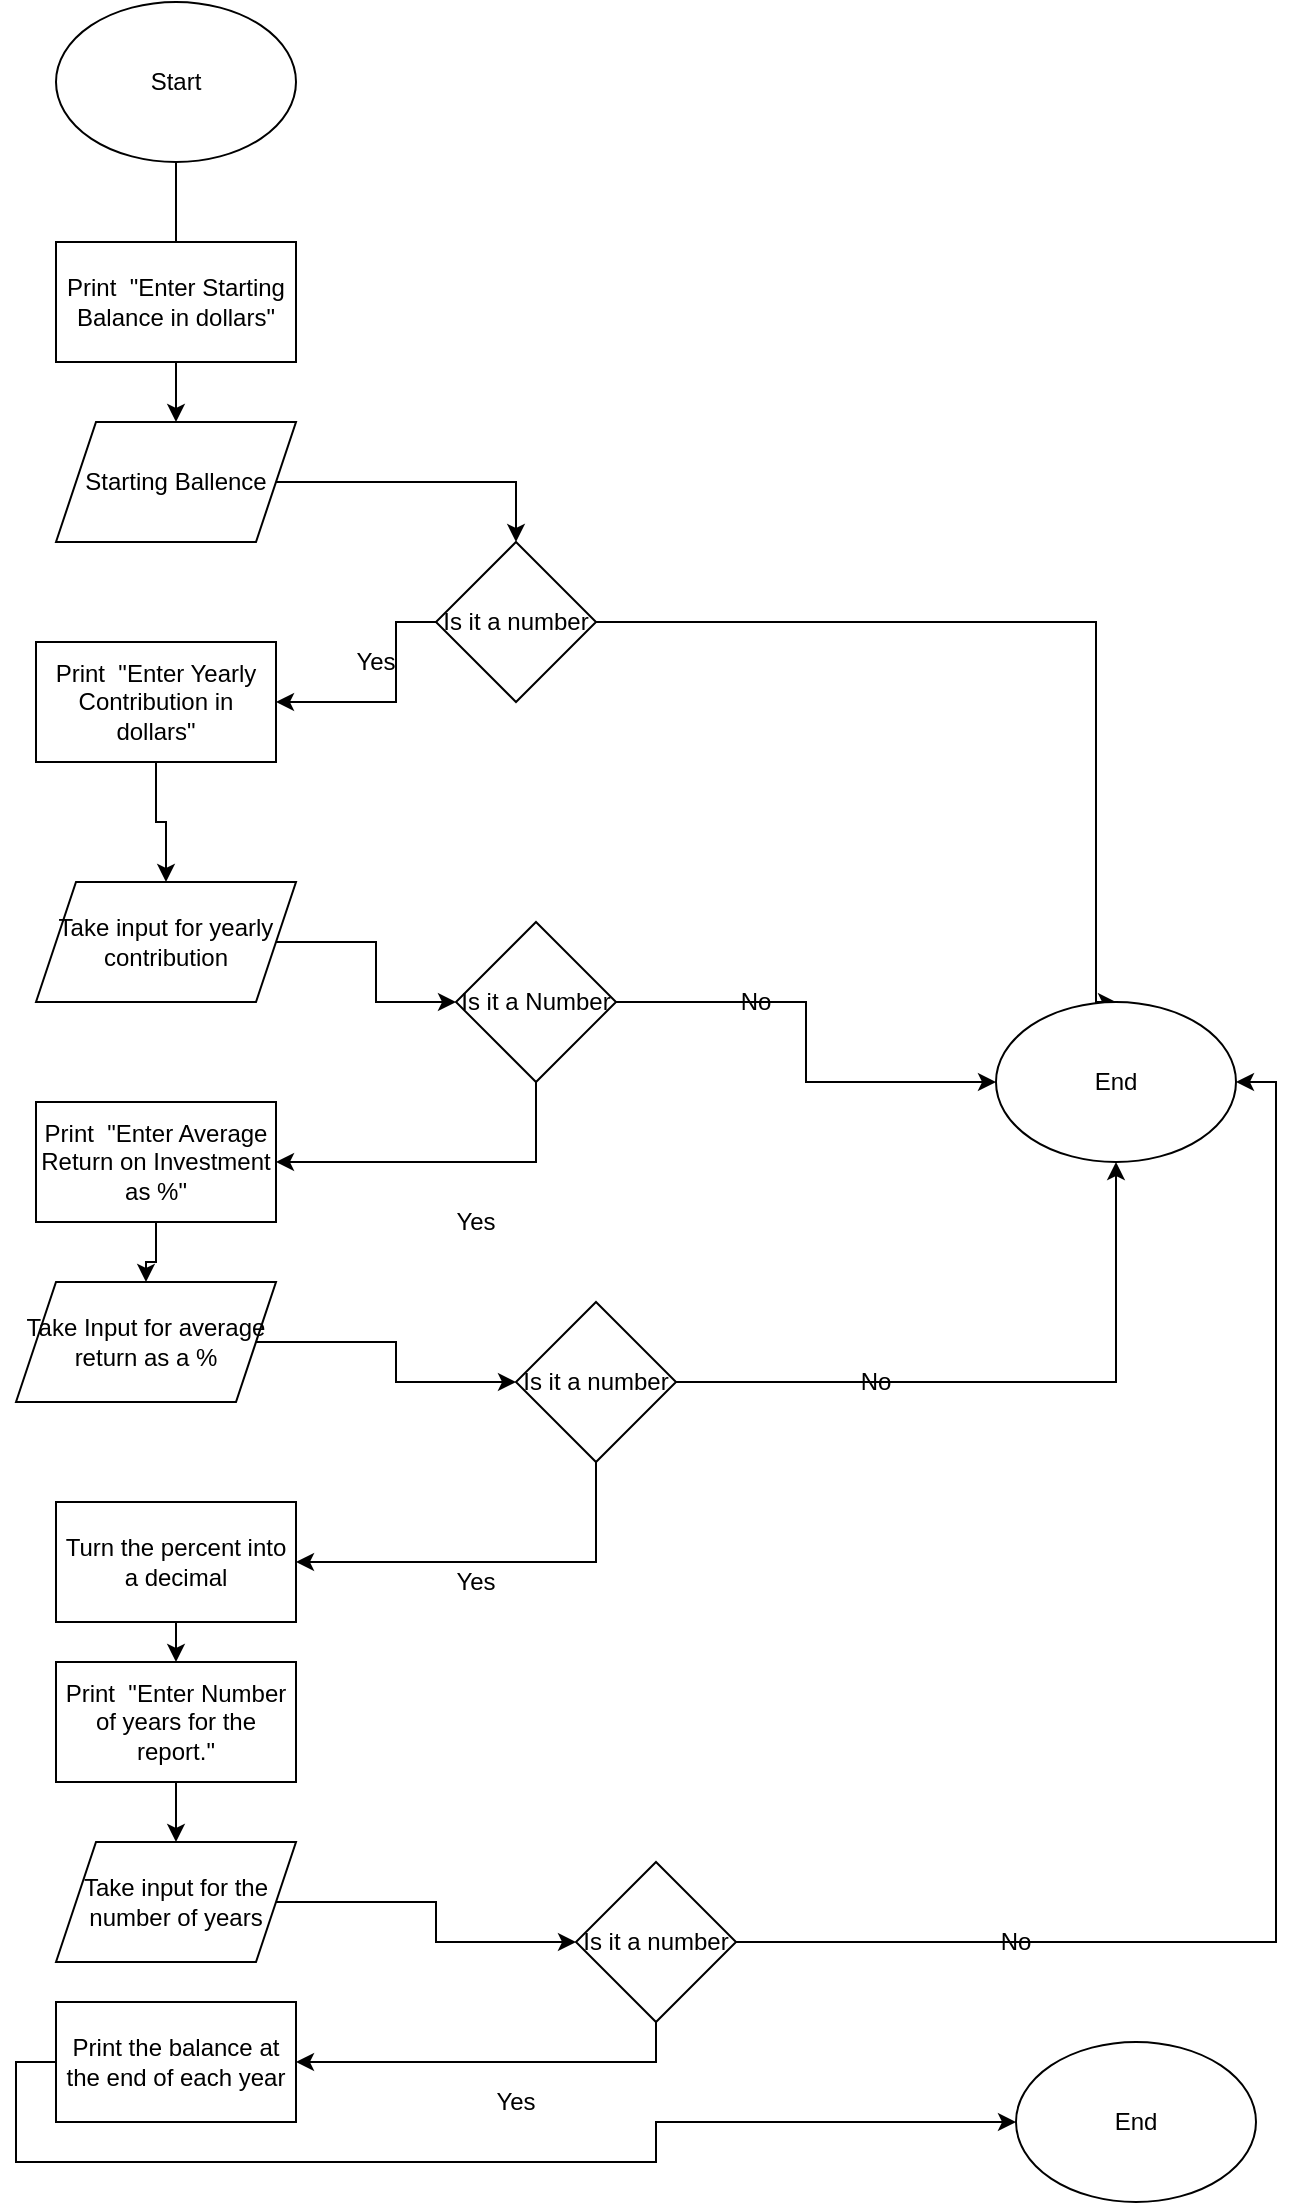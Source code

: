 <mxfile version="13.7.3" type="github">
  <diagram id="QJZSinkK2FsxAQ3xHx37" name="Page-1">
    <mxGraphModel dx="1422" dy="745" grid="1" gridSize="10" guides="1" tooltips="1" connect="1" arrows="1" fold="1" page="1" pageScale="1" pageWidth="850" pageHeight="1100" math="0" shadow="0">
      <root>
        <mxCell id="0" />
        <mxCell id="1" parent="0" />
        <mxCell id="JYR65KKjqt2kT8zwGB6u-4" style="edgeStyle=orthogonalEdgeStyle;rounded=0;orthogonalLoop=1;jettySize=auto;html=1;" parent="1" source="JYR65KKjqt2kT8zwGB6u-1" edge="1">
          <mxGeometry relative="1" as="geometry">
            <mxPoint x="170" y="180" as="targetPoint" />
          </mxGeometry>
        </mxCell>
        <mxCell id="JYR65KKjqt2kT8zwGB6u-1" value="Start" style="ellipse;whiteSpace=wrap;html=1;" parent="1" vertex="1">
          <mxGeometry x="110" width="120" height="80" as="geometry" />
        </mxCell>
        <mxCell id="Hc7OhE6wB37xgQRm1Z9K-6" style="edgeStyle=orthogonalEdgeStyle;rounded=0;orthogonalLoop=1;jettySize=auto;html=1;exitX=0.5;exitY=1;exitDx=0;exitDy=0;entryX=0.5;entryY=0;entryDx=0;entryDy=0;" edge="1" parent="1" source="JYR65KKjqt2kT8zwGB6u-8" target="JYR65KKjqt2kT8zwGB6u-10">
          <mxGeometry relative="1" as="geometry" />
        </mxCell>
        <mxCell id="JYR65KKjqt2kT8zwGB6u-8" value="Print&amp;nbsp; &quot;Enter Starting Balance in dollars&quot;" style="rounded=0;whiteSpace=wrap;html=1;" parent="1" vertex="1">
          <mxGeometry x="110" y="120" width="120" height="60" as="geometry" />
        </mxCell>
        <mxCell id="Hc7OhE6wB37xgQRm1Z9K-24" style="edgeStyle=orthogonalEdgeStyle;rounded=0;orthogonalLoop=1;jettySize=auto;html=1;exitX=1;exitY=0.5;exitDx=0;exitDy=0;entryX=0.5;entryY=0;entryDx=0;entryDy=0;" edge="1" parent="1" source="JYR65KKjqt2kT8zwGB6u-10" target="Hc7OhE6wB37xgQRm1Z9K-21">
          <mxGeometry relative="1" as="geometry" />
        </mxCell>
        <mxCell id="JYR65KKjqt2kT8zwGB6u-10" value="Starting Ballence" style="shape=parallelogram;perimeter=parallelogramPerimeter;whiteSpace=wrap;html=1;fixedSize=1;" parent="1" vertex="1">
          <mxGeometry x="110" y="210" width="120" height="60" as="geometry" />
        </mxCell>
        <mxCell id="Hc7OhE6wB37xgQRm1Z9K-3" style="edgeStyle=orthogonalEdgeStyle;rounded=0;orthogonalLoop=1;jettySize=auto;html=1;entryX=0.5;entryY=0;entryDx=0;entryDy=0;" edge="1" parent="1" source="Hc7OhE6wB37xgQRm1Z9K-1" target="Hc7OhE6wB37xgQRm1Z9K-2">
          <mxGeometry relative="1" as="geometry" />
        </mxCell>
        <mxCell id="Hc7OhE6wB37xgQRm1Z9K-1" value="Print&amp;nbsp; &quot;Enter Yearly Contribution in dollars&quot;" style="rounded=0;whiteSpace=wrap;html=1;" vertex="1" parent="1">
          <mxGeometry x="100" y="320" width="120" height="60" as="geometry" />
        </mxCell>
        <mxCell id="Hc7OhE6wB37xgQRm1Z9K-32" style="edgeStyle=orthogonalEdgeStyle;rounded=0;orthogonalLoop=1;jettySize=auto;html=1;exitX=1;exitY=0.5;exitDx=0;exitDy=0;entryX=0;entryY=0.5;entryDx=0;entryDy=0;" edge="1" parent="1" source="Hc7OhE6wB37xgQRm1Z9K-2" target="Hc7OhE6wB37xgQRm1Z9K-22">
          <mxGeometry relative="1" as="geometry">
            <mxPoint x="380" y="500" as="targetPoint" />
          </mxGeometry>
        </mxCell>
        <mxCell id="Hc7OhE6wB37xgQRm1Z9K-2" value="Take input for yearly contribution" style="shape=parallelogram;perimeter=parallelogramPerimeter;whiteSpace=wrap;html=1;fixedSize=1;" vertex="1" parent="1">
          <mxGeometry x="100" y="440" width="130" height="60" as="geometry" />
        </mxCell>
        <mxCell id="Hc7OhE6wB37xgQRm1Z9K-10" style="edgeStyle=orthogonalEdgeStyle;rounded=0;orthogonalLoop=1;jettySize=auto;html=1;entryX=0.5;entryY=0;entryDx=0;entryDy=0;" edge="1" parent="1" source="Hc7OhE6wB37xgQRm1Z9K-7" target="Hc7OhE6wB37xgQRm1Z9K-9">
          <mxGeometry relative="1" as="geometry" />
        </mxCell>
        <mxCell id="Hc7OhE6wB37xgQRm1Z9K-7" value="Print&amp;nbsp; &quot;Enter Average Return on Investment as %&quot;" style="rounded=0;whiteSpace=wrap;html=1;" vertex="1" parent="1">
          <mxGeometry x="100" y="550" width="120" height="60" as="geometry" />
        </mxCell>
        <mxCell id="Hc7OhE6wB37xgQRm1Z9K-37" style="edgeStyle=orthogonalEdgeStyle;rounded=0;orthogonalLoop=1;jettySize=auto;html=1;exitX=1;exitY=0.5;exitDx=0;exitDy=0;entryX=0;entryY=0.5;entryDx=0;entryDy=0;" edge="1" parent="1" source="Hc7OhE6wB37xgQRm1Z9K-9" target="Hc7OhE6wB37xgQRm1Z9K-23">
          <mxGeometry relative="1" as="geometry" />
        </mxCell>
        <mxCell id="Hc7OhE6wB37xgQRm1Z9K-9" value="Take Input for average return as a %" style="shape=parallelogram;perimeter=parallelogramPerimeter;whiteSpace=wrap;html=1;fixedSize=1;" vertex="1" parent="1">
          <mxGeometry x="90" y="640" width="130" height="60" as="geometry" />
        </mxCell>
        <mxCell id="Hc7OhE6wB37xgQRm1Z9K-14" style="edgeStyle=orthogonalEdgeStyle;rounded=0;orthogonalLoop=1;jettySize=auto;html=1;exitX=0.5;exitY=1;exitDx=0;exitDy=0;entryX=0.5;entryY=0;entryDx=0;entryDy=0;" edge="1" parent="1" source="Hc7OhE6wB37xgQRm1Z9K-11" target="Hc7OhE6wB37xgQRm1Z9K-13">
          <mxGeometry relative="1" as="geometry" />
        </mxCell>
        <mxCell id="Hc7OhE6wB37xgQRm1Z9K-11" value="Print&amp;nbsp; &quot;Enter Number of years for the report.&quot;" style="rounded=0;whiteSpace=wrap;html=1;" vertex="1" parent="1">
          <mxGeometry x="110" y="830" width="120" height="60" as="geometry" />
        </mxCell>
        <mxCell id="Hc7OhE6wB37xgQRm1Z9K-43" style="edgeStyle=orthogonalEdgeStyle;rounded=0;orthogonalLoop=1;jettySize=auto;html=1;exitX=1;exitY=0.5;exitDx=0;exitDy=0;entryX=0;entryY=0.5;entryDx=0;entryDy=0;" edge="1" parent="1" source="Hc7OhE6wB37xgQRm1Z9K-13" target="Hc7OhE6wB37xgQRm1Z9K-42">
          <mxGeometry relative="1" as="geometry" />
        </mxCell>
        <mxCell id="Hc7OhE6wB37xgQRm1Z9K-13" value="Take input for the number of years" style="shape=parallelogram;perimeter=parallelogramPerimeter;whiteSpace=wrap;html=1;fixedSize=1;" vertex="1" parent="1">
          <mxGeometry x="110" y="920" width="120" height="60" as="geometry" />
        </mxCell>
        <mxCell id="Hc7OhE6wB37xgQRm1Z9K-18" style="edgeStyle=orthogonalEdgeStyle;rounded=0;orthogonalLoop=1;jettySize=auto;html=1;exitX=0.5;exitY=1;exitDx=0;exitDy=0;entryX=0.5;entryY=0;entryDx=0;entryDy=0;" edge="1" parent="1" source="Hc7OhE6wB37xgQRm1Z9K-15" target="Hc7OhE6wB37xgQRm1Z9K-11">
          <mxGeometry relative="1" as="geometry" />
        </mxCell>
        <mxCell id="Hc7OhE6wB37xgQRm1Z9K-15" value="Turn the percent into a decimal" style="rounded=0;whiteSpace=wrap;html=1;" vertex="1" parent="1">
          <mxGeometry x="110" y="750" width="120" height="60" as="geometry" />
        </mxCell>
        <mxCell id="Hc7OhE6wB37xgQRm1Z9K-52" style="edgeStyle=orthogonalEdgeStyle;rounded=0;orthogonalLoop=1;jettySize=auto;html=1;exitX=0;exitY=0.5;exitDx=0;exitDy=0;entryX=0;entryY=0.5;entryDx=0;entryDy=0;" edge="1" parent="1" source="Hc7OhE6wB37xgQRm1Z9K-19" target="Hc7OhE6wB37xgQRm1Z9K-50">
          <mxGeometry relative="1" as="geometry" />
        </mxCell>
        <mxCell id="Hc7OhE6wB37xgQRm1Z9K-19" value="Print the balance at the end of each year" style="rounded=0;whiteSpace=wrap;html=1;" vertex="1" parent="1">
          <mxGeometry x="110" y="1000" width="120" height="60" as="geometry" />
        </mxCell>
        <mxCell id="Hc7OhE6wB37xgQRm1Z9K-28" style="edgeStyle=orthogonalEdgeStyle;rounded=0;orthogonalLoop=1;jettySize=auto;html=1;exitX=1;exitY=0.5;exitDx=0;exitDy=0;entryX=0.5;entryY=0;entryDx=0;entryDy=0;" edge="1" parent="1" source="Hc7OhE6wB37xgQRm1Z9K-21" target="Hc7OhE6wB37xgQRm1Z9K-27">
          <mxGeometry relative="1" as="geometry">
            <mxPoint x="460" y="310" as="sourcePoint" />
            <mxPoint x="630" y="300" as="targetPoint" />
            <Array as="points">
              <mxPoint x="630" y="310" />
              <mxPoint x="630" y="500" />
            </Array>
          </mxGeometry>
        </mxCell>
        <mxCell id="Hc7OhE6wB37xgQRm1Z9K-21" value="Is it a number" style="rhombus;whiteSpace=wrap;html=1;" vertex="1" parent="1">
          <mxGeometry x="300" y="270" width="80" height="80" as="geometry" />
        </mxCell>
        <mxCell id="Hc7OhE6wB37xgQRm1Z9K-33" style="edgeStyle=orthogonalEdgeStyle;rounded=0;orthogonalLoop=1;jettySize=auto;html=1;exitX=1;exitY=0.5;exitDx=0;exitDy=0;entryX=0;entryY=0.5;entryDx=0;entryDy=0;" edge="1" parent="1" source="Hc7OhE6wB37xgQRm1Z9K-22" target="Hc7OhE6wB37xgQRm1Z9K-27">
          <mxGeometry relative="1" as="geometry" />
        </mxCell>
        <mxCell id="Hc7OhE6wB37xgQRm1Z9K-34" style="edgeStyle=orthogonalEdgeStyle;rounded=0;orthogonalLoop=1;jettySize=auto;html=1;exitX=0.5;exitY=1;exitDx=0;exitDy=0;entryX=1;entryY=0.5;entryDx=0;entryDy=0;" edge="1" parent="1" source="Hc7OhE6wB37xgQRm1Z9K-22" target="Hc7OhE6wB37xgQRm1Z9K-7">
          <mxGeometry relative="1" as="geometry" />
        </mxCell>
        <mxCell id="Hc7OhE6wB37xgQRm1Z9K-22" value="Is it a Number" style="rhombus;whiteSpace=wrap;html=1;" vertex="1" parent="1">
          <mxGeometry x="310" y="460" width="80" height="80" as="geometry" />
        </mxCell>
        <mxCell id="Hc7OhE6wB37xgQRm1Z9K-38" style="edgeStyle=orthogonalEdgeStyle;rounded=0;orthogonalLoop=1;jettySize=auto;html=1;exitX=1;exitY=0.5;exitDx=0;exitDy=0;entryX=0.5;entryY=1;entryDx=0;entryDy=0;" edge="1" parent="1" source="Hc7OhE6wB37xgQRm1Z9K-23" target="Hc7OhE6wB37xgQRm1Z9K-27">
          <mxGeometry relative="1" as="geometry" />
        </mxCell>
        <mxCell id="Hc7OhE6wB37xgQRm1Z9K-39" style="edgeStyle=orthogonalEdgeStyle;rounded=0;orthogonalLoop=1;jettySize=auto;html=1;exitX=0.5;exitY=1;exitDx=0;exitDy=0;entryX=1;entryY=0.5;entryDx=0;entryDy=0;" edge="1" parent="1" source="Hc7OhE6wB37xgQRm1Z9K-23" target="Hc7OhE6wB37xgQRm1Z9K-15">
          <mxGeometry relative="1" as="geometry" />
        </mxCell>
        <mxCell id="Hc7OhE6wB37xgQRm1Z9K-23" value="Is it a number" style="rhombus;whiteSpace=wrap;html=1;" vertex="1" parent="1">
          <mxGeometry x="340" y="650" width="80" height="80" as="geometry" />
        </mxCell>
        <mxCell id="Hc7OhE6wB37xgQRm1Z9K-27" value="End" style="ellipse;whiteSpace=wrap;html=1;" vertex="1" parent="1">
          <mxGeometry x="580" y="500" width="120" height="80" as="geometry" />
        </mxCell>
        <mxCell id="Hc7OhE6wB37xgQRm1Z9K-35" value="Yes" style="text;html=1;strokeColor=none;fillColor=none;align=center;verticalAlign=middle;whiteSpace=wrap;rounded=0;" vertex="1" parent="1">
          <mxGeometry x="300" y="600" width="40" height="20" as="geometry" />
        </mxCell>
        <mxCell id="Hc7OhE6wB37xgQRm1Z9K-36" value="No" style="text;html=1;strokeColor=none;fillColor=none;align=center;verticalAlign=middle;whiteSpace=wrap;rounded=0;" vertex="1" parent="1">
          <mxGeometry x="440" y="490" width="40" height="20" as="geometry" />
        </mxCell>
        <mxCell id="Hc7OhE6wB37xgQRm1Z9K-40" value="Yes" style="text;html=1;strokeColor=none;fillColor=none;align=center;verticalAlign=middle;whiteSpace=wrap;rounded=0;" vertex="1" parent="1">
          <mxGeometry x="300" y="780" width="40" height="20" as="geometry" />
        </mxCell>
        <mxCell id="Hc7OhE6wB37xgQRm1Z9K-41" value="No" style="text;html=1;strokeColor=none;fillColor=none;align=center;verticalAlign=middle;whiteSpace=wrap;rounded=0;" vertex="1" parent="1">
          <mxGeometry x="500" y="680" width="40" height="20" as="geometry" />
        </mxCell>
        <mxCell id="Hc7OhE6wB37xgQRm1Z9K-44" style="edgeStyle=orthogonalEdgeStyle;rounded=0;orthogonalLoop=1;jettySize=auto;html=1;exitX=0.5;exitY=1;exitDx=0;exitDy=0;entryX=1;entryY=0.5;entryDx=0;entryDy=0;" edge="1" parent="1" source="Hc7OhE6wB37xgQRm1Z9K-42" target="Hc7OhE6wB37xgQRm1Z9K-19">
          <mxGeometry relative="1" as="geometry" />
        </mxCell>
        <mxCell id="Hc7OhE6wB37xgQRm1Z9K-45" style="edgeStyle=orthogonalEdgeStyle;rounded=0;orthogonalLoop=1;jettySize=auto;html=1;exitX=1;exitY=0.5;exitDx=0;exitDy=0;entryX=1;entryY=0.5;entryDx=0;entryDy=0;" edge="1" parent="1" source="Hc7OhE6wB37xgQRm1Z9K-42" target="Hc7OhE6wB37xgQRm1Z9K-27">
          <mxGeometry relative="1" as="geometry" />
        </mxCell>
        <mxCell id="Hc7OhE6wB37xgQRm1Z9K-42" value="Is it a number" style="rhombus;whiteSpace=wrap;html=1;" vertex="1" parent="1">
          <mxGeometry x="370" y="930" width="80" height="80" as="geometry" />
        </mxCell>
        <mxCell id="Hc7OhE6wB37xgQRm1Z9K-46" value="No" style="text;html=1;strokeColor=none;fillColor=none;align=center;verticalAlign=middle;whiteSpace=wrap;rounded=0;" vertex="1" parent="1">
          <mxGeometry x="570" y="960" width="40" height="20" as="geometry" />
        </mxCell>
        <mxCell id="Hc7OhE6wB37xgQRm1Z9K-47" value="Yes" style="text;html=1;strokeColor=none;fillColor=none;align=center;verticalAlign=middle;whiteSpace=wrap;rounded=0;" vertex="1" parent="1">
          <mxGeometry x="320" y="1040" width="40" height="20" as="geometry" />
        </mxCell>
        <mxCell id="Hc7OhE6wB37xgQRm1Z9K-48" style="edgeStyle=orthogonalEdgeStyle;rounded=0;orthogonalLoop=1;jettySize=auto;html=1;exitX=0;exitY=0.5;exitDx=0;exitDy=0;entryX=1;entryY=0.5;entryDx=0;entryDy=0;" edge="1" parent="1" source="Hc7OhE6wB37xgQRm1Z9K-21" target="Hc7OhE6wB37xgQRm1Z9K-1">
          <mxGeometry relative="1" as="geometry">
            <mxPoint x="300" y="310" as="sourcePoint" />
            <mxPoint x="275" y="340" as="targetPoint" />
            <Array as="points">
              <mxPoint x="280" y="310" />
              <mxPoint x="280" y="350" />
            </Array>
          </mxGeometry>
        </mxCell>
        <mxCell id="Hc7OhE6wB37xgQRm1Z9K-49" value="Yes" style="text;html=1;strokeColor=none;fillColor=none;align=center;verticalAlign=middle;whiteSpace=wrap;rounded=0;" vertex="1" parent="1">
          <mxGeometry x="250" y="320" width="40" height="20" as="geometry" />
        </mxCell>
        <mxCell id="Hc7OhE6wB37xgQRm1Z9K-50" value="End" style="ellipse;whiteSpace=wrap;html=1;" vertex="1" parent="1">
          <mxGeometry x="590" y="1020" width="120" height="80" as="geometry" />
        </mxCell>
      </root>
    </mxGraphModel>
  </diagram>
</mxfile>
